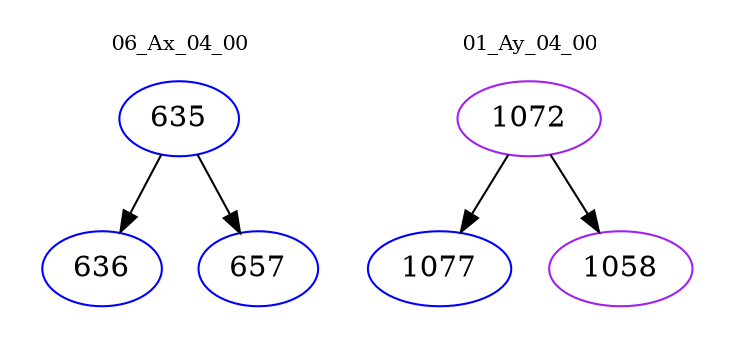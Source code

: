 digraph{
subgraph cluster_0 {
color = white
label = "06_Ax_04_00";
fontsize=10;
T0_635 [label="635", color="blue"]
T0_635 -> T0_636 [color="black"]
T0_636 [label="636", color="blue"]
T0_635 -> T0_657 [color="black"]
T0_657 [label="657", color="blue"]
}
subgraph cluster_1 {
color = white
label = "01_Ay_04_00";
fontsize=10;
T1_1072 [label="1072", color="purple"]
T1_1072 -> T1_1077 [color="black"]
T1_1077 [label="1077", color="blue"]
T1_1072 -> T1_1058 [color="black"]
T1_1058 [label="1058", color="purple"]
}
}
